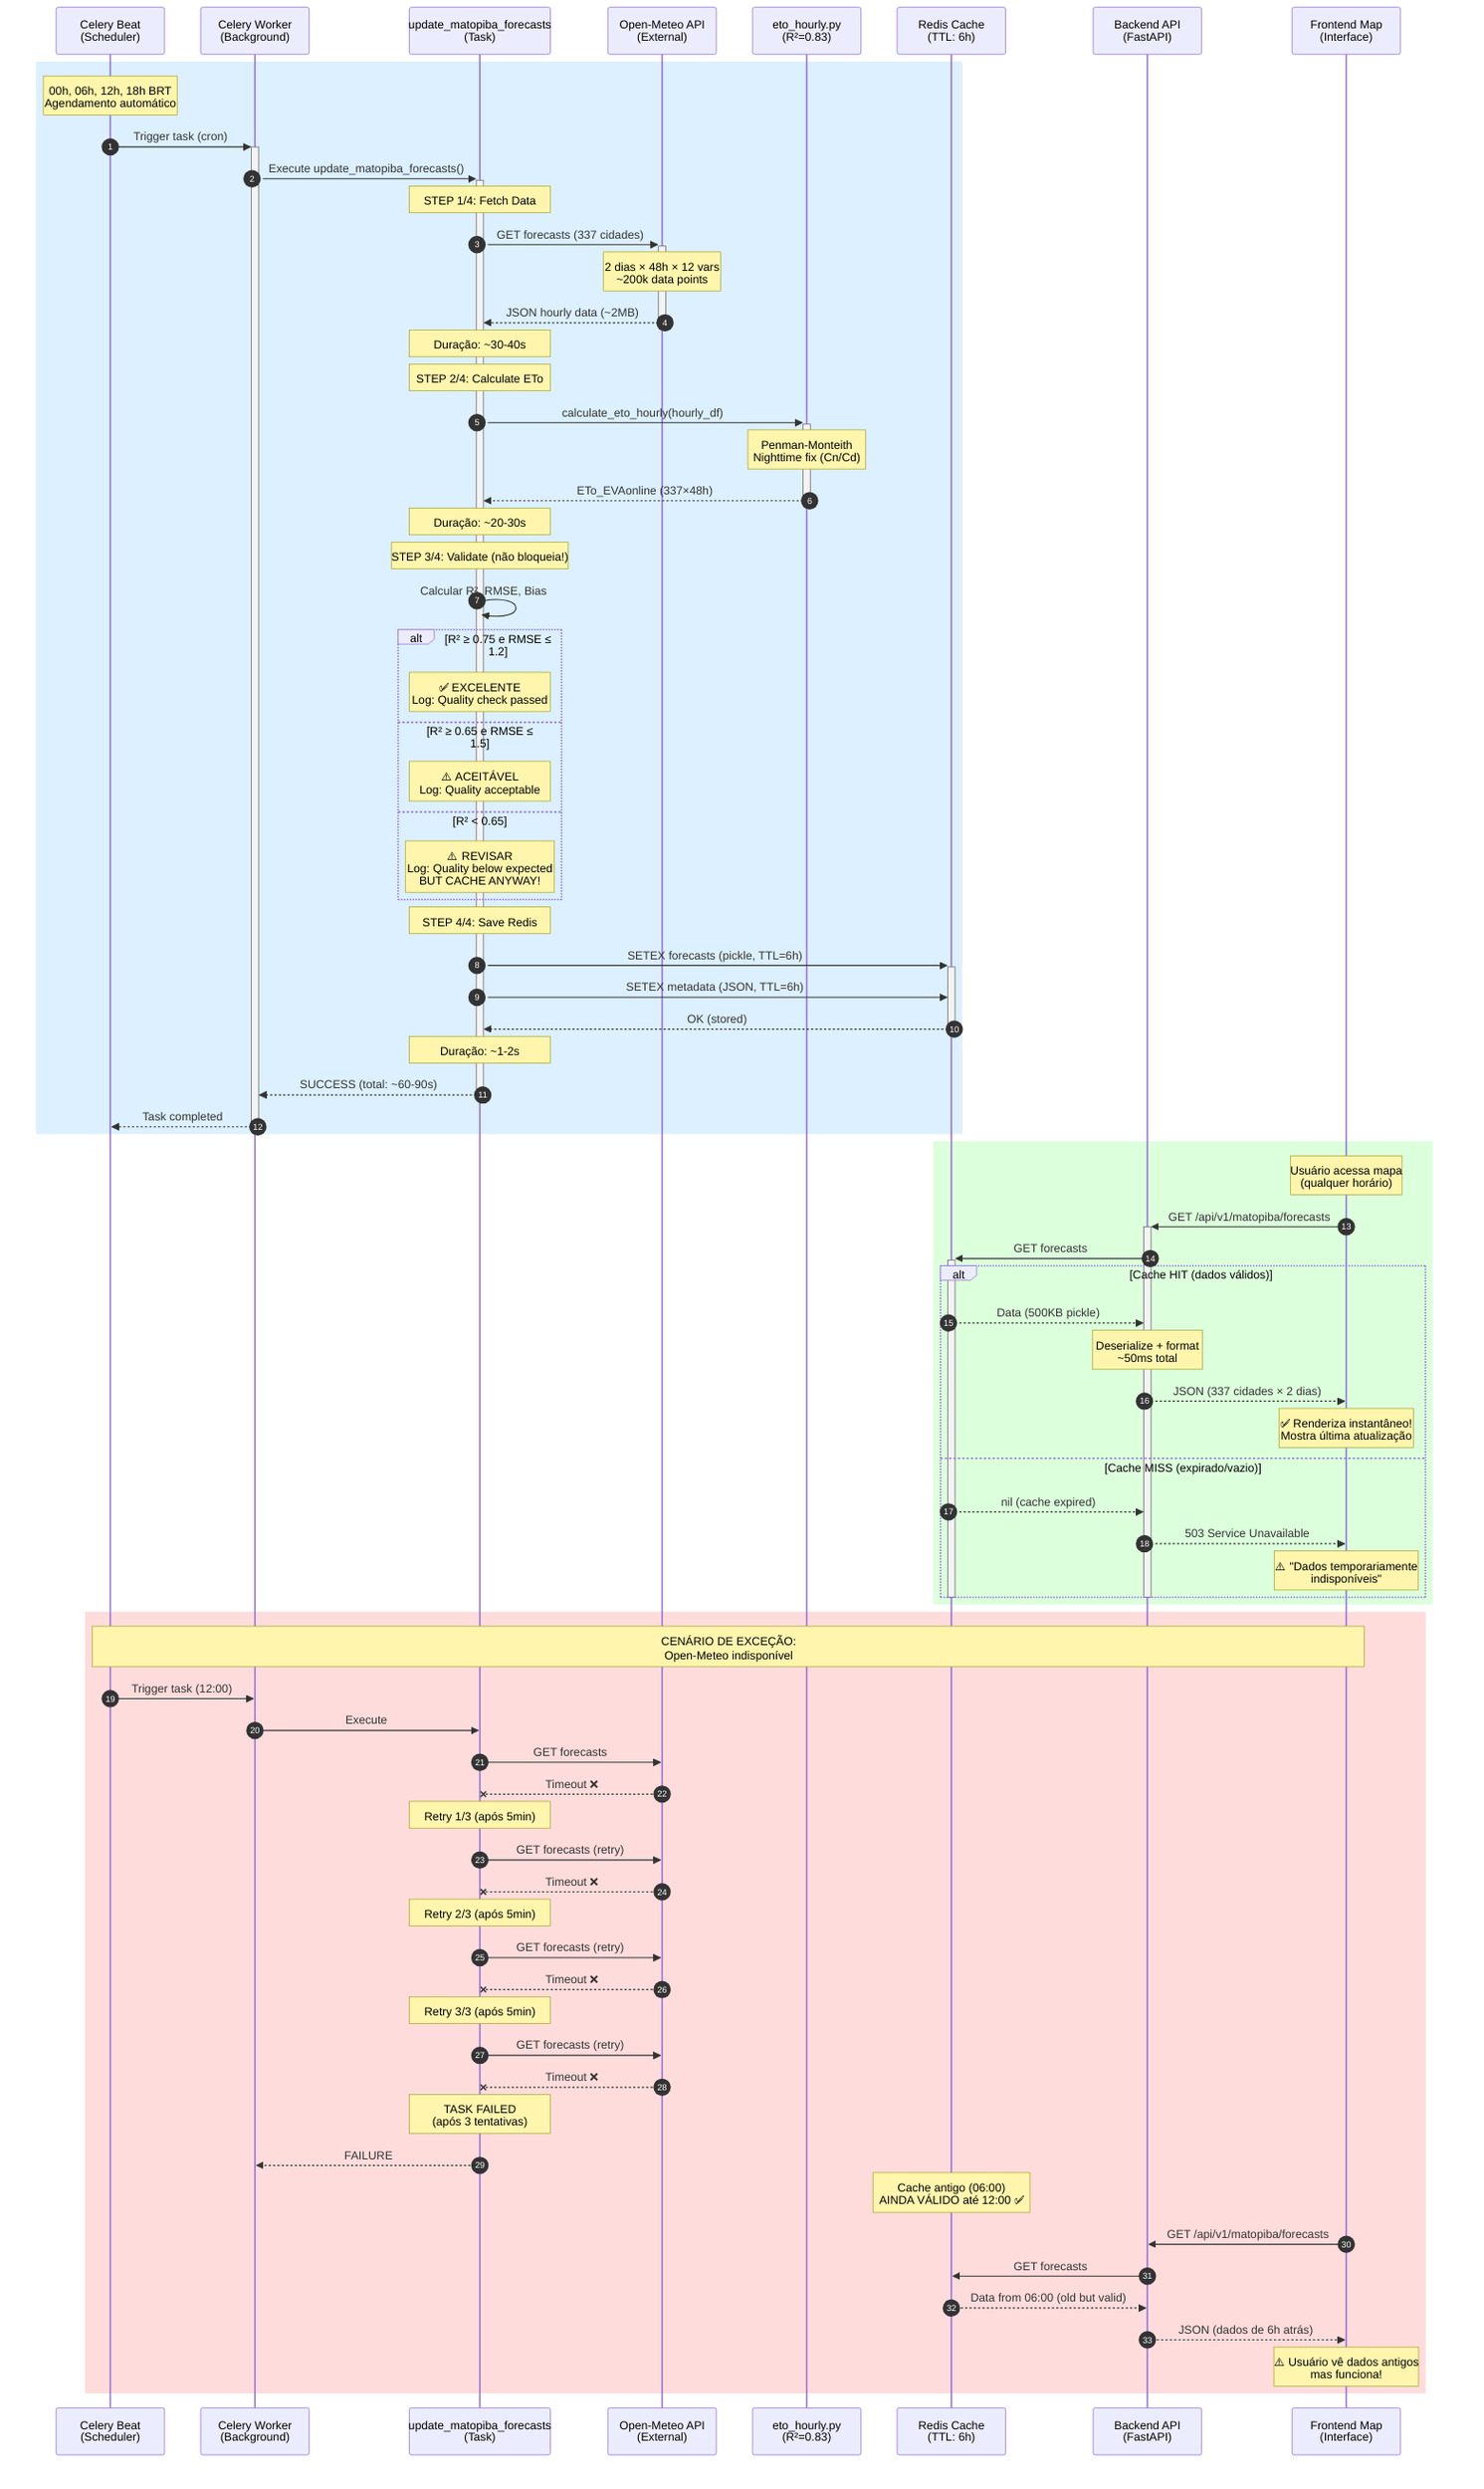 sequenceDiagram
    autonumber
    participant Beat as Celery Beat<br/>(Scheduler)
    participant Worker as Celery Worker<br/>(Background)
    participant Task as update_matopiba_forecasts<br/>(Task)
    participant API_OM as Open-Meteo API<br/>(External)
    participant ETo as eto_hourly.py<br/>(R²=0.83)
    participant Redis as Redis Cache<br/>(TTL: 6h)
    participant API as Backend API<br/>(FastAPI)
    participant Frontend as Frontend Map<br/>(Interface)

    rect rgb(220, 240, 255)
    Note over Beat: 00h, 06h, 12h, 18h BRT<br/>Agendamento automático
    Beat->>+Worker: Trigger task (cron)
    Worker->>+Task: Execute update_matopiba_forecasts()
    
    Note over Task: STEP 1/4: Fetch Data
    Task->>+API_OM: GET forecasts (337 cidades)
    Note over API_OM: 2 dias × 48h × 12 vars<br/>~200k data points
    API_OM-->>-Task: JSON hourly data (~2MB)
    Note over Task: Duração: ~30-40s
    
    Note over Task: STEP 2/4: Calculate ETo
    Task->>+ETo: calculate_eto_hourly(hourly_df)
    Note over ETo: Penman-Monteith<br/>Nighttime fix (Cn/Cd)
    ETo-->>-Task: ETo_EVAonline (337×48h)
    Note over Task: Duração: ~20-30s
    
    Note over Task: STEP 3/4: Validate (não bloqueia!)
    Task->>Task: Calcular R², RMSE, Bias
    alt R² ≥ 0.75 e RMSE ≤ 1.2
        Note over Task: ✅ EXCELENTE<br/>Log: Quality check passed
    else R² ≥ 0.65 e RMSE ≤ 1.5
        Note over Task: ⚠️ ACEITÁVEL<br/>Log: Quality acceptable
    else R² < 0.65
        Note over Task: ⚠️ REVISAR<br/>Log: Quality below expected<br/>BUT CACHE ANYWAY!
    end
    
    Note over Task: STEP 4/4: Save Redis
    Task->>+Redis: SETEX forecasts (pickle, TTL=6h)
    Task->>Redis: SETEX metadata (JSON, TTL=6h)
    Redis-->>-Task: OK (stored)
    Note over Task: Duração: ~1-2s
    
    Task-->>-Worker: SUCCESS (total: ~60-90s)
    Worker-->>-Beat: Task completed
    end

    rect rgb(220, 255, 220)
    Note over Frontend: Usuário acessa mapa<br/>(qualquer horário)
    Frontend->>+API: GET /api/v1/matopiba/forecasts
    API->>+Redis: GET forecasts
    
    alt Cache HIT (dados válidos)
        Redis-->>API: Data (500KB pickle)
        Note over API: Deserialize + format<br/>~50ms total
        API-->>Frontend: JSON (337 cidades × 2 dias)
        Note over Frontend: ✅ Renderiza instantâneo!<br/>Mostra última atualização
    else Cache MISS (expirado/vazio)
        Redis-->>API: nil (cache expired)
        API-->>Frontend: 503 Service Unavailable
        Note over Frontend: ⚠️ "Dados temporariamente<br/>indisponíveis"
    end
    
    deactivate Redis
    deactivate API
    end

    rect rgb(255, 220, 220)
    Note over Beat,Frontend: CENÁRIO DE EXCEÇÃO:<br/>Open-Meteo indisponível
    Beat->>Worker: Trigger task (12:00)
    Worker->>Task: Execute
    Task->>API_OM: GET forecasts
    API_OM--xTask: Timeout ❌
    Note over Task: Retry 1/3 (após 5min)
    Task->>API_OM: GET forecasts (retry)
    API_OM--xTask: Timeout ❌
    Note over Task: Retry 2/3 (após 5min)
    Task->>API_OM: GET forecasts (retry)
    API_OM--xTask: Timeout ❌
    Note over Task: Retry 3/3 (após 5min)
    Task->>API_OM: GET forecasts (retry)
    API_OM--xTask: Timeout ❌
    Note over Task: TASK FAILED<br/>(após 3 tentativas)
    Task-->>Worker: FAILURE
    
    Note over Redis: Cache antigo (06:00)<br/>AINDA VÁLIDO até 12:00 ✅
    Frontend->>API: GET /api/v1/matopiba/forecasts
    API->>Redis: GET forecasts
    Redis-->>API: Data from 06:00 (old but valid)
    API-->>Frontend: JSON (dados de 6h atrás)
    Note over Frontend: ⚠️ Usuário vê dados antigos<br/>mas funciona!
    end